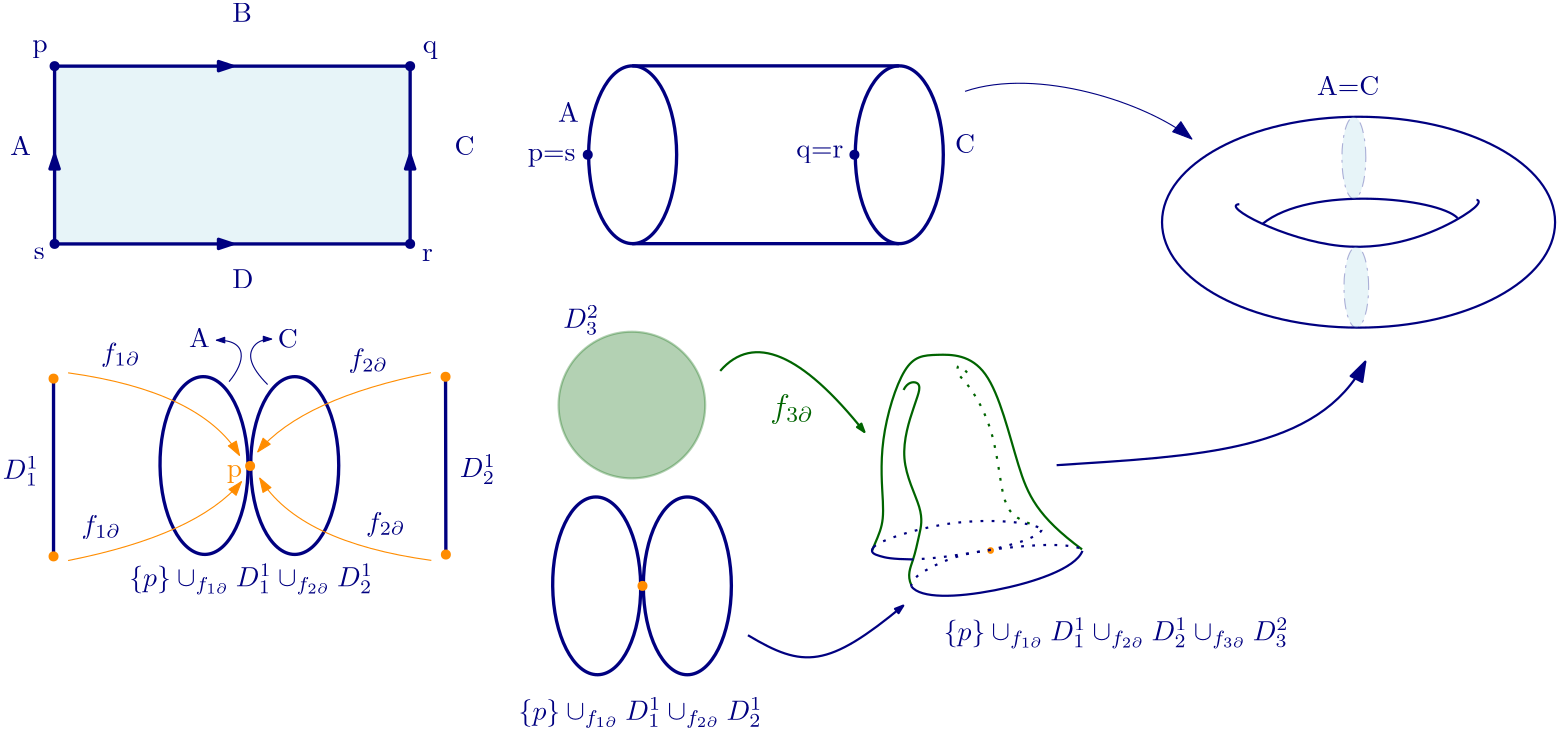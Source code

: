 <?xml version="1.0"?>
<!DOCTYPE ipe SYSTEM "ipe.dtd">
<ipe version="70206" creator="Ipe 7.2.7">
<info created="D:20180207223444" modified="D:20180415150344"/>
<ipestyle name="basic">
<symbol name="arrow/arc(spx)">
<path stroke="sym-stroke" fill="sym-stroke" pen="sym-pen">
0 0 m
-1 0.333 l
-1 -0.333 l
h
</path>
</symbol>
<symbol name="arrow/farc(spx)">
<path stroke="sym-stroke" fill="white" pen="sym-pen">
0 0 m
-1 0.333 l
-1 -0.333 l
h
</path>
</symbol>
<symbol name="arrow/ptarc(spx)">
<path stroke="sym-stroke" fill="sym-stroke" pen="sym-pen">
0 0 m
-1 0.333 l
-0.8 0 l
-1 -0.333 l
h
</path>
</symbol>
<symbol name="arrow/fptarc(spx)">
<path stroke="sym-stroke" fill="white" pen="sym-pen">
0 0 m
-1 0.333 l
-0.8 0 l
-1 -0.333 l
h
</path>
</symbol>
<symbol name="mark/circle(sx)" transformations="translations">
<path fill="sym-stroke">
0.6 0 0 0.6 0 0 e
0.4 0 0 0.4 0 0 e
</path>
</symbol>
<symbol name="mark/disk(sx)" transformations="translations">
<path fill="sym-stroke">
0.6 0 0 0.6 0 0 e
</path>
</symbol>
<symbol name="mark/fdisk(sfx)" transformations="translations">
<group>
<path fill="sym-fill">
0.5 0 0 0.5 0 0 e
</path>
<path fill="sym-stroke" fillrule="eofill">
0.6 0 0 0.6 0 0 e
0.4 0 0 0.4 0 0 e
</path>
</group>
</symbol>
<symbol name="mark/box(sx)" transformations="translations">
<path fill="sym-stroke" fillrule="eofill">
-0.6 -0.6 m
0.6 -0.6 l
0.6 0.6 l
-0.6 0.6 l
h
-0.4 -0.4 m
0.4 -0.4 l
0.4 0.4 l
-0.4 0.4 l
h
</path>
</symbol>
<symbol name="mark/square(sx)" transformations="translations">
<path fill="sym-stroke">
-0.6 -0.6 m
0.6 -0.6 l
0.6 0.6 l
-0.6 0.6 l
h
</path>
</symbol>
<symbol name="mark/fsquare(sfx)" transformations="translations">
<group>
<path fill="sym-fill">
-0.5 -0.5 m
0.5 -0.5 l
0.5 0.5 l
-0.5 0.5 l
h
</path>
<path fill="sym-stroke" fillrule="eofill">
-0.6 -0.6 m
0.6 -0.6 l
0.6 0.6 l
-0.6 0.6 l
h
-0.4 -0.4 m
0.4 -0.4 l
0.4 0.4 l
-0.4 0.4 l
h
</path>
</group>
</symbol>
<symbol name="mark/cross(sx)" transformations="translations">
<group>
<path fill="sym-stroke">
-0.43 -0.57 m
0.57 0.43 l
0.43 0.57 l
-0.57 -0.43 l
h
</path>
<path fill="sym-stroke">
-0.43 0.57 m
0.57 -0.43 l
0.43 -0.57 l
-0.57 0.43 l
h
</path>
</group>
</symbol>
<symbol name="arrow/fnormal(spx)">
<path stroke="sym-stroke" fill="white" pen="sym-pen">
0 0 m
-1 0.333 l
-1 -0.333 l
h
</path>
</symbol>
<symbol name="arrow/pointed(spx)">
<path stroke="sym-stroke" fill="sym-stroke" pen="sym-pen">
0 0 m
-1 0.333 l
-0.8 0 l
-1 -0.333 l
h
</path>
</symbol>
<symbol name="arrow/fpointed(spx)">
<path stroke="sym-stroke" fill="white" pen="sym-pen">
0 0 m
-1 0.333 l
-0.8 0 l
-1 -0.333 l
h
</path>
</symbol>
<symbol name="arrow/linear(spx)">
<path stroke="sym-stroke" pen="sym-pen">
-1 0.333 m
0 0 l
-1 -0.333 l
</path>
</symbol>
<symbol name="arrow/fdouble(spx)">
<path stroke="sym-stroke" fill="white" pen="sym-pen">
0 0 m
-1 0.333 l
-1 -0.333 l
h
-1 0 m
-2 0.333 l
-2 -0.333 l
h
</path>
</symbol>
<symbol name="arrow/double(spx)">
<path stroke="sym-stroke" fill="sym-stroke" pen="sym-pen">
0 0 m
-1 0.333 l
-1 -0.333 l
h
-1 0 m
-2 0.333 l
-2 -0.333 l
h
</path>
</symbol>
<pen name="heavier" value="0.8"/>
<pen name="fat" value="1.2"/>
<pen name="ultrafat" value="2"/>
<symbolsize name="large" value="5"/>
<symbolsize name="small" value="2"/>
<symbolsize name="tiny" value="1.1"/>
<arrowsize name="large" value="10"/>
<arrowsize name="small" value="5"/>
<arrowsize name="tiny" value="3"/>
<color name="red" value="1 0 0"/>
<color name="green" value="0 1 0"/>
<color name="blue" value="0 0 1"/>
<color name="yellow" value="1 1 0"/>
<color name="orange" value="1 0.647 0"/>
<color name="gold" value="1 0.843 0"/>
<color name="purple" value="0.627 0.125 0.941"/>
<color name="gray" value="0.745"/>
<color name="brown" value="0.647 0.165 0.165"/>
<color name="navy" value="0 0 0.502"/>
<color name="pink" value="1 0.753 0.796"/>
<color name="seagreen" value="0.18 0.545 0.341"/>
<color name="turquoise" value="0.251 0.878 0.816"/>
<color name="violet" value="0.933 0.51 0.933"/>
<color name="darkblue" value="0 0 0.545"/>
<color name="darkcyan" value="0 0.545 0.545"/>
<color name="darkgray" value="0.663"/>
<color name="darkgreen" value="0 0.392 0"/>
<color name="darkmagenta" value="0.545 0 0.545"/>
<color name="darkorange" value="1 0.549 0"/>
<color name="darkred" value="0.545 0 0"/>
<color name="lightblue" value="0.678 0.847 0.902"/>
<color name="lightcyan" value="0.878 1 1"/>
<color name="lightgray" value="0.827"/>
<color name="lightgreen" value="0.565 0.933 0.565"/>
<color name="lightyellow" value="1 1 0.878"/>
<dashstyle name="dashed" value="[4] 0"/>
<dashstyle name="dotted" value="[1 3] 0"/>
<dashstyle name="dash dotted" value="[4 2 1 2] 0"/>
<dashstyle name="dash dot dotted" value="[4 2 1 2 1 2] 0"/>
<textsize name="large" value="\large"/>
<textsize name="Large" value="\Large"/>
<textsize name="LARGE" value="\LARGE"/>
<textsize name="huge" value="\huge"/>
<textsize name="Huge" value="\Huge"/>
<textsize name="small" value="\small"/>
<textsize name="footnote" value="\footnotesize"/>
<textsize name="tiny" value="\tiny"/>
<textstyle name="center" begin="\begin{center}" end="\end{center}"/>
<textstyle name="itemize" begin="\begin{itemize}" end="\end{itemize}"/>
<textstyle name="item" begin="\begin{itemize}\item{}" end="\end{itemize}"/>
<gridsize name="4 pts" value="4"/>
<gridsize name="8 pts (~3 mm)" value="8"/>
<gridsize name="16 pts (~6 mm)" value="16"/>
<gridsize name="32 pts (~12 mm)" value="32"/>
<gridsize name="10 pts (~3.5 mm)" value="10"/>
<gridsize name="20 pts (~7 mm)" value="20"/>
<gridsize name="14 pts (~5 mm)" value="14"/>
<gridsize name="28 pts (~10 mm)" value="28"/>
<gridsize name="56 pts (~20 mm)" value="56"/>
<anglesize name="90 deg" value="90"/>
<anglesize name="60 deg" value="60"/>
<anglesize name="45 deg" value="45"/>
<anglesize name="30 deg" value="30"/>
<anglesize name="22.5 deg" value="22.5"/>
<opacity name="10%" value="0.1"/>
<opacity name="30%" value="0.3"/>
<opacity name="50%" value="0.5"/>
<opacity name="75%" value="0.75"/>
<tiling name="falling" angle="-60" step="4" width="1"/>
<tiling name="rising" angle="30" step="4" width="1"/>
</ipestyle>
<page>
<layer name="alpha"/>
<view layers="alpha" active="alpha"/>
<text layer="alpha" matrix="1 0 0 1 -271.402 486.905" transformations="translations" pos="295.4 334" stroke="navy" type="label" width="5.535" height="4.297" depth="1.93" valign="baseline">p</text>
<path matrix="1 0 0 1 -223.94 495.903" stroke="navy" fill="lightblue" opacity="30%">
256 320 m
256 256 l
384 256 l
384 320 l
h
</path>
<path matrix="1 0 0 1 -223.94 495.903" stroke="navy" pen="fat" arrow="normal/small">
256 256 m
256 288 l
</path>
<path matrix="1 0 0 1 -223.94 495.903" stroke="navy" pen="fat" arrow="normal/small">
384 256 m
384 288 l
</path>
<path matrix="1 0 0 1 -223.94 495.903" stroke="navy" pen="fat" arrow="normal/small">
256 320 m
320 320 l
</path>
<path matrix="1 0 0 1 -223.94 495.903" stroke="navy" pen="fat" arrow="normal/small">
256 256 m
320 256 l
</path>
<path matrix="1 0 0 1 -223.94 495.903" stroke="navy" fill="lightblue" pen="fat">
256 320 m
256 288 l
</path>
<path matrix="1 0 0 1 -223.94 495.903" stroke="navy" fill="lightblue" pen="fat">
320 320 m
384 320 l
</path>
<path matrix="1 0 0 1 -223.94 495.903" stroke="navy" fill="lightblue" pen="fat">
384 320 m
384 288 l
</path>
<path matrix="1 0 0 1 -223.94 495.903" stroke="navy" fill="lightblue" pen="fat">
384 256 m
320 256 l
</path>
<text matrix="1 0 0 1 -130.812 486.636" transformations="translations" pos="295.4 334" stroke="navy" type="label" width="5.258" height="4.297" depth="1.93" valign="baseline">q</text>
<text matrix="1 0 0 1 -131.081 411.763" transformations="translations" pos="295.4 334" stroke="navy" type="label" width="3.902" height="4.289" depth="0" valign="baseline">r</text>
<text matrix="1 0 0 1 -270.863 412.301" transformations="translations" pos="295.4 334" stroke="navy" type="label" width="3.93" height="4.289" depth="0" valign="baseline">s</text>
<use matrix="1 0 0 1 -223.94 495.903" name="mark/disk(sx)" pos="256 320" size="normal" stroke="navy"/>
<use matrix="1 0 0 1 -223.94 495.903" name="mark/disk(sx)" pos="384 320" size="normal" stroke="navy"/>
<use matrix="1 0 0 1 -223.94 495.903" name="mark/disk(sx)" pos="384 256" size="normal" stroke="navy"/>
<use matrix="1 0 0 1 -223.94 495.903" name="mark/disk(sx)" pos="256 256" size="normal" stroke="navy"/>
<text matrix="1 0 0 1 -223.94 495.903" transformations="translations" pos="240 288" stroke="navy" type="label" width="7.472" height="6.808" depth="0" valign="baseline">A</text>
<text matrix="1 0 0 1 -143.94 543.903" transformations="translations" pos="240 288" stroke="navy" type="label" width="7.057" height="6.808" depth="0" valign="baseline">B</text>
<text matrix="1 0 0 1 -223.94 495.903" transformations="translations" pos="400 288" stroke="navy" type="label" width="10.516" height="6.808" depth="0" valign="baseline">C
</text>
<text matrix="1 0 0 1 -207.94 495.903" transformations="translations" pos="304 240" stroke="navy" type="label" width="7.61" height="6.808" depth="0" valign="baseline">D</text>
<path matrix="0.495145 0 0 1 129.243 0" stroke="navy" pen="fat">
32 0 0 32 224 784 e
</path>
<path matrix="0.495145 0 0 1 225.243 0" stroke="navy" pen="fat">
32 0 0 32 224 784 e
</path>
<use name="mark/disk(sx)" pos="224 784" size="normal" stroke="navy"/>
<text matrix="1 0 0 1 26.3942 77.8361" transformations="translations" pos="176 704" stroke="navy" type="label" width="17.213" height="4.297" depth="1.93" valign="baseline">p=s</text>
<use name="mark/disk(sx)" pos="320 784" size="normal" stroke="navy"/>
<text matrix="1 0 0 1 43.0927 63.023" transformations="translations" pos="256 720" stroke="navy" type="label" width="16.909" height="4.297" depth="1.93" valign="baseline">q=r</text>
<path stroke="navy" fill="lightblue" pen="fat">
240 752 m
336 752 l
336 752 l
</path>
<path stroke="navy" fill="lightblue" pen="fat">
240 816 m
336 816 l
</path>
<text matrix="1 0 0 1 5.32544 -20.1183" transformations="translations" pos="208 816" stroke="navy" type="label" width="7.472" height="6.808" depth="0" valign="baseline">A</text>
<text matrix="1 0 0 1 36.1657 96.5917" transformations="translations" pos="320 688" stroke="navy" type="label" width="7.195" height="6.808" depth="0" valign="baseline">C</text>
<path matrix="1 0 0 1 -64.3168 31.4065" stroke="navy" pen="fat">
96 608 m
96 672 l
96 672 l
</path>
<use matrix="1 0 0 1 -64.3168 31.4065" name="mark/disk(sx)" pos="96 672" size="normal" stroke="darkorange"/>
<use matrix="1 0 0 1 -64.3168 31.4065" name="mark/disk(sx)" pos="96 608" size="normal" stroke="darkorange"/>
<text matrix="1 0 0 1 62.0323 43.9446" transformations="translations" pos="32 624" stroke="darkorange" type="label" width="5.535" height="4.297" depth="1.93" valign="baseline">p</text>
<text matrix="1 0 0 1 -18.5908 43.401" transformations="translations" pos="32 624" stroke="navy" type="label" width="12.994" height="8.112" depth="2.47" valign="baseline" style="math">D^{1}_{1}</text>
<path matrix="-0.495111 -0.00578576 0.011685 -0.999932 187.609 1457.36" stroke="navy" pen="fat">
32 0 0 32 224 784 e
</path>
<path stroke="darkorange" arrow="normal/small">
36.9203 705.494 m
84.6332 698.881
98.6383 675.772 c
</path>
<path stroke="darkorange" arrow="normal/small">
36.9203 637.919 m
83.2327 647.062
99.3386 666.319 c
</path>
<text matrix="1 0 0 1 -50.2085 16.9461" transformations="translations" pos="98.998 692.644" stroke="navy" type="label" width="14.03" height="6.926" depth="1.93" valign="baseline" style="math">f_{1\partial}</text>
<text matrix="1 0 0 1 145.961 43.9625" transformations="translations" pos="32 624" stroke="navy" type="label" width="12.994" height="8.112" depth="2.47" valign="baseline" style="math">D^{1}_{2}</text>
<path matrix="0.495145 0 0 1 7.59269 -111.886" stroke="navy" pen="fat">
32 0 0 32 224 784 e
</path>
<use matrix="1 0 0 1 -107.094 31.5602" name="mark/disk(sx)" pos="209.544 640.399" size="normal" stroke="darkorange"/>
<text matrix="1 0 0 1 38.8995 14.8452" transformations="translations" pos="98.998 692.644" stroke="navy" type="label" width="14.03" height="6.926" depth="1.93" valign="baseline" style="math">f_{2\partial}</text>
<text matrix="1 0 0 1 -47.7014 23.086" transformations="translations" pos="106.631 605.532" stroke="navy" type="label" width="87.799" height="8.11" depth="2.85" valign="baseline" style="math">\{p\}\cup_{f_{1\partial}} D^{1}_{1} \cup_{f_{2\partial}} D^{1}_{2}</text>
<path matrix="0.960308 0 0 0.515217 356.452 490.413" stroke="navy" pen="heavier">
73.6737 0 0 73.6737 151.034 522.709 e
</path>
<path matrix="1 0 0 1 347.533 272.728" stroke="navy" pen="heavier">
111.034 493.479 m
104.025 492.972
150.353 468.158
200.92 492.812
197.188 495.017
196.419 495.017 c
</path>
<path matrix="1 0 0 1 347.533 272.728" stroke="navy" pen="heavier">
119.335 486.351 m
136.419 500.402
182.573 495.786
189.605 488.488 c
</path>
<path matrix="0.221616 0 0 0.758997 472.546 363.864" stroke="navy" fill="lightblue" dash="dash dotted" opacity="30%">
19.4624 0 0 19.4624 122.98 552.078 e
</path>
<path matrix="0.228741 0 0 0.747757 472.546 323.497" stroke="navy" fill="lightblue" dash="dash dotted" opacity="30%">
19.4624 0 0 19.4624 122.98 552.078 e
</path>
<text matrix="1 0 0 1 9.5858 45.4438" transformations="translations" pos="476.981 760.084" stroke="navy" type="label" width="22.416" height="6.808" depth="0" valign="baseline">A=C</text>
<path matrix="-0.999998 -0.0017779 0.0017779 -0.999998 267.727 1312.24" stroke="navy" pen="fat">
96 608 m
96 672 l
96 672 l
</path>
<use matrix="-0.999998 -0.0017779 0.0017779 -0.999998 267.727 1312.24" name="mark/disk(sx)" pos="96 672" size="normal" stroke="darkorange"/>
<use matrix="-0.999998 -0.0017779 0.0017779 -0.999998 267.727 1312.24" name="mark/disk(sx)" pos="96 608" size="normal" stroke="darkorange"/>
<path matrix="-0.999998 -0.0017779 0.0017779 -0.999998 203.354 1343.53" stroke="darkorange" arrow="normal/small">
36.9203 705.494 m
84.6332 698.881
98.6383 675.772 c
</path>
<path matrix="-0.999998 -0.0017779 0.0017779 -0.999998 203.354 1343.53" stroke="darkorange" arrow="normal/small">
36.9203 637.919 m
83.2327 647.062
99.3386 666.319 c
</path>
<text matrix="1 0 0 1 -57.211 -45.0265" transformations="translations" pos="98.998 692.644" stroke="navy" type="label" width="14.03" height="6.926" depth="1.93" valign="baseline" style="math">f_{1\partial}</text>
<text matrix="1 0 0 1 45.202 -43.9764" transformations="translations" pos="98.998 692.644" stroke="navy" type="label" width="14.03" height="6.926" depth="1.93" valign="baseline" style="math">f_{2\partial}</text>
<path matrix="1 0 0 1 63.3435 109.8" stroke="darkgreen" fill="darkgreen" pen="heavier" opacity="30%">
26.3996 0 0 26.3996 176.545 584.095 e
</path>
<path matrix="1 0 0 1 -5.63496 138.584" stroke="white" pen="1.6" cap="1" join="1">
392.146 579.638 m
392.146 579.638 l
</path>
<path matrix="1 0 0 1 -5.63496 138.584" stroke="white" pen="1.6" cap="1" join="1">
389.828 577.492 m
389.828 577.492 l
</path>
<path matrix="1 0 0 1 -5.63496 138.584" stroke="white" pen="1.6" cap="1" join="1">
387.725 575.388 m
387.725 575.388 l
</path>
<path matrix="1 0 0 1 -5.63496 138.584" stroke="white" pen="1.6" cap="1" join="1">
385.965 573.242 m
385.965 573.242 l
</path>
<path matrix="1 0 0 1 -5.63496 138.584" stroke="white" pen="1.6" cap="1" join="1">
383.991 570.796 m
383.991 570.796 l
</path>
<path matrix="1 0 0 1 -5.63496 138.584" stroke="white" pen="1.6" cap="1" join="1">
382.489 568.349 m
382.489 568.349 l
</path>
<path matrix="1 0 0 1 -5.63496 138.584" stroke="white" pen="1.6" cap="1" join="1">
381.072 565.817 m
381.072 565.817 l
</path>
<path matrix="1 0 0 1 -5.63496 138.584" stroke="white" pen="1.6" cap="1" join="1">
379.827 562.769 m
379.827 562.769 l
</path>
<path matrix="1 0 0 1 -5.63496 138.584" stroke="white" pen="1.6" cap="1" join="1">
378.325 559.679 m
378.325 559.679 l
</path>
<path matrix="1 0 0 1 -5.63496 138.584" stroke="white" pen="1.6" cap="1" join="1">
377.212 556.029 m
377.212 556.029 l
</path>
<text matrix="1 0 0 1 -4.3507 -2.48611" transformations="translations" pos="84.829 717.193" stroke="navy" type="label" width="7.472" height="6.808" depth="0" valign="baseline">A</text>
<text matrix="1 0 0 1 -0.828705 -5.59376" transformations="translations" pos="113.231 720.152" stroke="navy" type="label" width="7.195" height="6.808" depth="0" valign="baseline">C</text>
<path stroke="navy" arrow="normal/tiny">
94.8724 702.313 m
100.881 709.564
101.916 717.436
90.3145 717.229 c
</path>
<path stroke="navy" arrow="normal/tiny">
108.753 701.277 m
102.124 707.906
101.916 715.572
107.096 717.644
110.203 717.644 c
</path>
<text matrix="1 0 0 1 -50.8668 7.49211" transformations="translations" pos="266.014 714.207" stroke="navy" type="label" width="12.994" height="8.112" depth="2.47" valign="baseline" style="math">D^{2}_{3}</text>
<path stroke="navy" arrow="normal/normal">
359.825 806.824 m
385.86 815.7
425.505 802.682
441.482 789.665 c
</path>
<use matrix="0.670827 -0.741613 0.741613 0.670827 -246.472 367.329" name="mark/disk(sx)" pos="209.544 640.399" size="small" stroke="darkorange"/>
<path matrix="1 0 0 1 22.1783 131.36" stroke="darkgreen" pen="heavier">
379.769 510.556 m
363.652 522.504
356.825 537.525
346.811 580.766
325.874 580.766
315.86 579.855
306.301 548.904
308.577 525.235
307.757 517.599
304.17 510.501
304.188 510.053 c
</path>
<path matrix="1 0 0 1 22.1783 131.36" stroke="darkgreen" pen="heavier">
315.512 567.975 m
316.947 570.843
321.09 571.162
321.409 567.975
319.975 564.15
312.963 542.954
323.162 524.149
321.111 515.868
319.176 506.513
316.689 501.221
318.327 497.656 c
</path>
<path matrix="1 0 0 1 22.1783 131.36" stroke="darkgreen" dash="dotted" pen="heavier">
338.396 574.228 m
334.895 578.268
334.625 573.958
336.511 572.342
341.628 566.148
347.822 552.951
350.246 536.252
352.528 522.905
359.051 520.549
363.808 518.735 c
</path>
<path matrix="1 0 0 1 22.1783 131.36" stroke="navy" dash="dotted" pen="heavier">
304.797 511.393 m
306.085 513.44
331.587 522.236
365.229 520.041
365.153 517.473
365.153 517.473 c
</path>
<path matrix="1 0 0 1 22.1783 131.36" stroke="navy" dash="dotted" pen="heavier">
365.145 517.562 m
365.275 516.952
361.163 514.148
352.794 511.917
346.6 510.187
335.608 508.736
326.834 507.3
318.951 506.957 c
</path>
<path matrix="1 0 0 1 22.1783 131.36" stroke="navy" pen="heavier">
304.797 511.459 m
303.113 509.412
307.009 508.091
311.004 507.068
318.951 506.957 c
</path>
<path matrix="1 0 0 1 22.1783 131.36" stroke="navy" dash="dotted" pen="heavier">
318.42 497.138 m
317.379 499.842
329.929 507.083
343.472 510.338
371.697 513.193
380.501 510.996
379.915 510.038 c
</path>
<path matrix="1 0 0 1 22.1783 131.36" stroke="navy" pen="heavier">
379.915 510.038 m
377.429 503.616
346.974 493.464
321.699 492.843
318.384 497.193 c
</path>
<path matrix="-0.495111 -0.00578576 0.011685 -0.999932 328.961 1414.05" stroke="navy" pen="fat">
32 0 0 32 224 784 e
</path>
<path matrix="0.495145 0 0 1 148.945 -155.197" stroke="navy" pen="fat">
32 0 0 32 224 784 e
</path>
<use matrix="1 0 0 1 0.551434 0" name="mark/disk(sx)" pos="243.153 628.781" size="normal" stroke="darkorange"/>
<text matrix="1 0 0 1 92.4697 -24.9498" transformations="translations" pos="106.631 605.532" stroke="navy" type="label" width="87.799" height="8.11" depth="2.85" valign="baseline" style="math">\{p\}\cup_{f_{1\partial}} D^{1}_{1} \cup_{f_{2\partial}} D^{1}_{2}</text>
<path stroke="navy" pen="heavier" arrow="normal/tiny">
281.671 611.03 m
301.633 599.053
310.284 599.053
337.566 621.677 c
</path>
<path stroke="darkgreen" pen="heavier" arrow="normal/tiny">
271.69 706.185 m
289.656 726.813
323.592 684.226 c
</path>
<path stroke="navy" pen="heavier" arrow="normal/normal">
392.796 672.249 m
443.367 675.576
487.285 676.907
503.92 709.512 c
</path>
<text matrix="1 0 0 1 -39.2596 147.057" transformations="translations" pos="328.916 542.493" stroke="darkgreen" type="label" width="15.434" height="8.307" depth="2.32" valign="baseline" size="large" style="math">f_{3\partial}</text>
<text matrix="1 0 0 1 245.516 3.66343" transformations="translations" pos="106.631 605.532" stroke="navy" type="label" width="124.21" height="8.11" depth="2.85" valign="baseline" style="math">\{p\}\cup_{f_{1\partial}} D^{1}_{1} \cup_{f_{2\partial}} D^{1}_{2} \cup_{f_{3\partial}} D^{2}_{3}</text>
</page>
</ipe>
